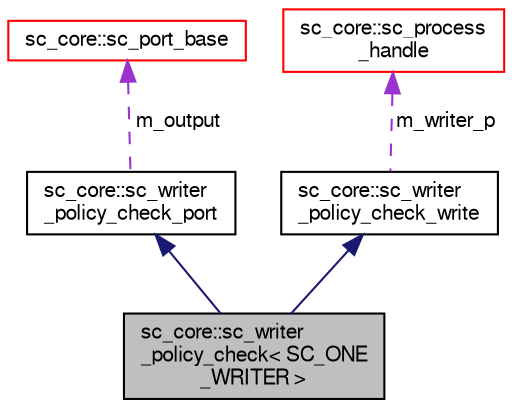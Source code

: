 digraph "sc_core::sc_writer_policy_check&lt; SC_ONE_WRITER &gt;"
{
  edge [fontname="FreeSans",fontsize="10",labelfontname="FreeSans",labelfontsize="10"];
  node [fontname="FreeSans",fontsize="10",shape=record];
  Node3 [label="sc_core::sc_writer\l_policy_check\< SC_ONE\l_WRITER \>",height=0.2,width=0.4,color="black", fillcolor="grey75", style="filled", fontcolor="black"];
  Node4 -> Node3 [dir="back",color="midnightblue",fontsize="10",style="solid",fontname="FreeSans"];
  Node4 [label="sc_core::sc_writer\l_policy_check_port",height=0.2,width=0.4,color="black", fillcolor="white", style="filled",URL="$a01372.html"];
  Node5 -> Node4 [dir="back",color="darkorchid3",fontsize="10",style="dashed",label=" m_output" ,fontname="FreeSans"];
  Node5 [label="sc_core::sc_port_base",height=0.2,width=0.4,color="red", fillcolor="white", style="filled",URL="$a01212.html"];
  Node7 -> Node3 [dir="back",color="midnightblue",fontsize="10",style="solid",fontname="FreeSans"];
  Node7 [label="sc_core::sc_writer\l_policy_check_write",height=0.2,width=0.4,color="black", fillcolor="white", style="filled",URL="$a01360.html"];
  Node8 -> Node7 [dir="back",color="darkorchid3",fontsize="10",style="dashed",label=" m_writer_p" ,fontname="FreeSans"];
  Node8 [label="sc_core::sc_process\l_handle",height=0.2,width=0.4,color="red", fillcolor="white", style="filled",URL="$a01932.html"];
}

